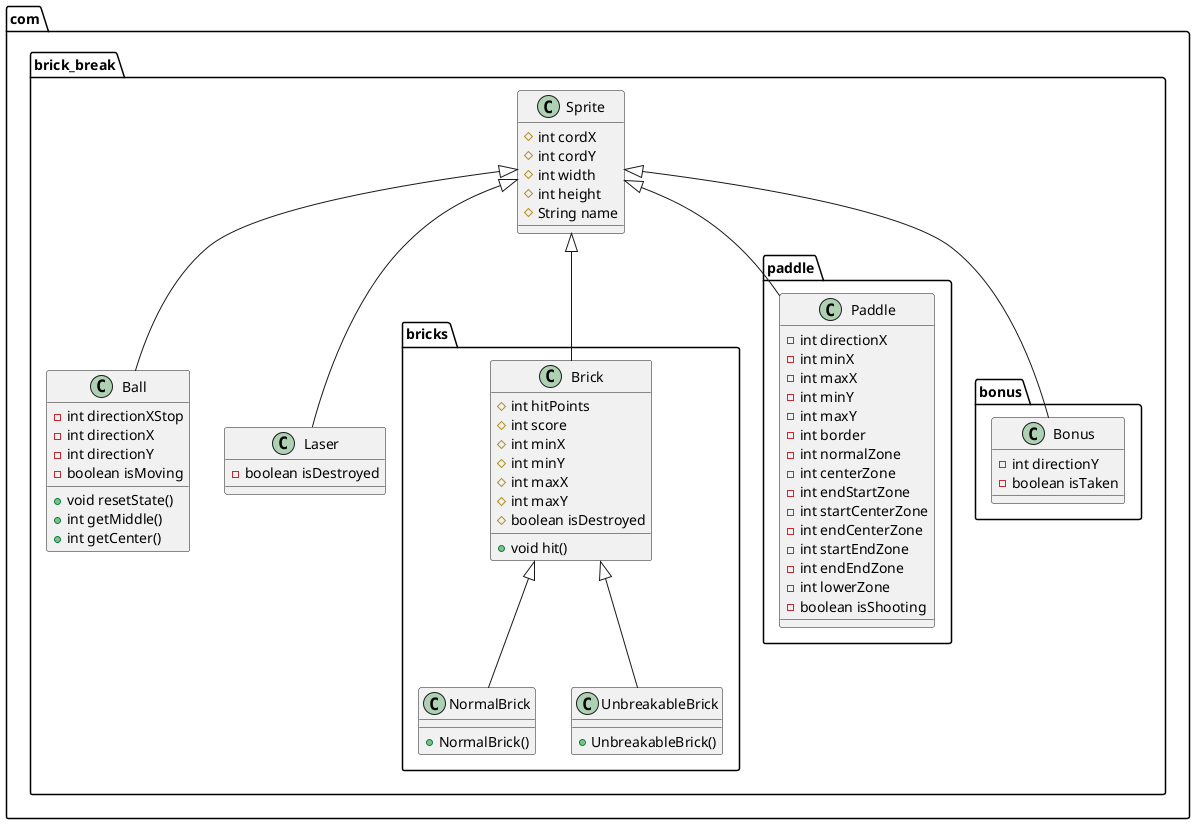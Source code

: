 @startuml

package com.brick_break {
    class Sprite{
        # int cordX
        # int cordY
        # int width
        # int height
        # String name
    }

    class Ball extends Sprite{
        - int directionXStop
        - int directionX
        - int directionY
        - boolean isMoving
        + void resetState()
        + int getMiddle()
        + int getCenter()
    }

    class Laser extends Sprite{
        - boolean isDestroyed
    }

    package bricks{
        class Brick extends com.brick_break.Sprite{
            # int hitPoints
            # int score
            # int minX
            # int minY
            # int maxX
            # int maxY
            # boolean isDestroyed
            + void hit()
        }

        class NormalBrick extends Brick{
            + NormalBrick()
        }

        class UnbreakableBrick extends Brick{
            + UnbreakableBrick()
        }
    }

    package paddle{
        class Paddle extends com.brick_break.Sprite{
            - int directionX
            - int minX
            - int maxX
            - int minY
            - int maxY
            - int border
            - int normalZone
            - int centerZone
            - int endStartZone
            - int startCenterZone
            - int endCenterZone
            - int startEndZone
            - int endEndZone
            - int lowerZone
            - boolean isShooting
        }
    }

    package bonus{

        class Bonus extends com.brick_break.Sprite{
            - int directionY
            - boolean isTaken
        }
    }
}

@enduml